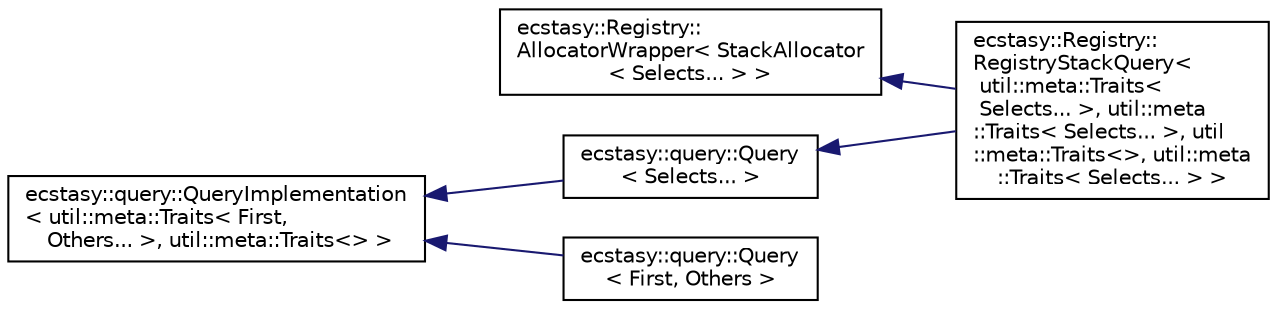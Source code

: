 digraph "Graphical Class Hierarchy"
{
 // LATEX_PDF_SIZE
  edge [fontname="Helvetica",fontsize="10",labelfontname="Helvetica",labelfontsize="10"];
  node [fontname="Helvetica",fontsize="10",shape=record];
  rankdir="LR";
  Node0 [label="ecstasy::Registry::\lAllocatorWrapper\< StackAllocator\l\< Selects... \> \>",height=0.2,width=0.4,color="black", fillcolor="white", style="filled",URL="$classecstasy_1_1_registry_1_1_allocator_wrapper.html",tooltip=" "];
  Node0 -> Node1 [dir="back",color="midnightblue",fontsize="10",style="solid",fontname="Helvetica"];
  Node1 [label="ecstasy::Registry::\lRegistryStackQuery\<\l util::meta::Traits\<\l Selects... \>, util::meta\l::Traits\< Selects... \>, util\l::meta::Traits\<\>, util::meta\l::Traits\< Selects... \> \>",height=0.2,width=0.4,color="black", fillcolor="white", style="filled",URL="$classecstasy_1_1_registry_1_1_registry_stack_query_3_01util_1_1meta_1_1_traits_3_01_selects_8_8_cc16d108cf5152bd66132d6b9187f68b.html",tooltip="Registry query allocating everything on the stack (if allocation required)."];
  Node138 [label="ecstasy::query::QueryImplementation\l\< util::meta::Traits\< First,\l Others... \>, util::meta::Traits\<\> \>",height=0.2,width=0.4,color="black", fillcolor="white", style="filled",URL="$classecstasy_1_1query_1_1_query_implementation.html",tooltip=" "];
  Node138 -> Node139 [dir="back",color="midnightblue",fontsize="10",style="solid",fontname="Helvetica"];
  Node139 [label="ecstasy::query::Query\l\< Selects... \>",height=0.2,width=0.4,color="black", fillcolor="white", style="filled",URL="$classecstasy_1_1query_1_1_query.html",tooltip=" "];
  Node139 -> Node1 [dir="back",color="midnightblue",fontsize="10",style="solid",fontname="Helvetica"];
  Node138 -> Node140 [dir="back",color="midnightblue",fontsize="10",style="solid",fontname="Helvetica"];
  Node140 [label="ecstasy::query::Query\l\< First, Others \>",height=0.2,width=0.4,color="black", fillcolor="white", style="filled",URL="$classecstasy_1_1query_1_1_query.html",tooltip=" "];
}
